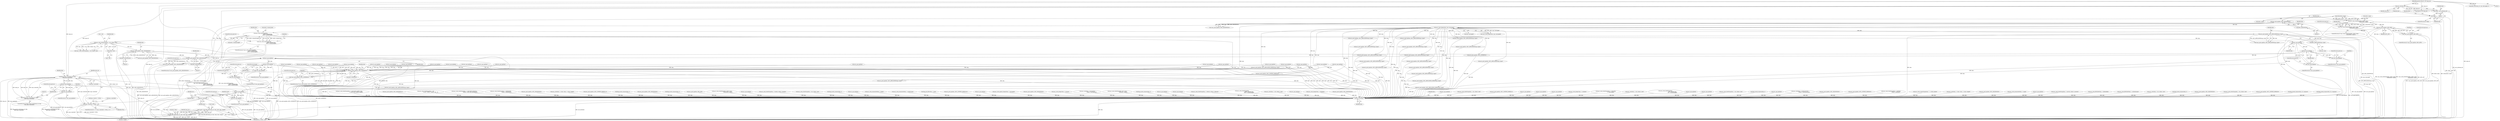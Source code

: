 digraph "0_samba_530d50a1abdcdf4d1775652d4c456c1274d83d8d@API" {
"1000932" [label="(Call,strlen(attrib->name))"];
"1000927" [label="(Call,asn1_write_OctetString(data, attrib->name,\n                                              strlen(attrib->name)))"];
"1000920" [label="(Call,asn1_push_tag(data, ASN1_SEQUENCE(0)))"];
"1000892" [label="(Call,asn1_push_tag(data, ASN1_SEQUENCE(0)))"];
"1000880" [label="(Call,asn1_write_OctetString(data, r->dn, strlen(r->dn)))"];
"1000871" [label="(Call,asn1_push_tag(data, ASN1_APPLICATION(msg->type)))"];
"1000129" [label="(Call,asn1_write_Integer(data, msg->messageid))"];
"1000122" [label="(Call,asn1_push_tag(data, ASN1_SEQUENCE(0)))"];
"1000116" [label="(Call,!data)"];
"1000109" [label="(Call,*data = asn1_init(mem_ctx))"];
"1000111" [label="(Call,asn1_init(mem_ctx))"];
"1000106" [label="(MethodParameterIn,TALLOC_CTX *mem_ctx)"];
"1000124" [label="(Call,ASN1_SEQUENCE(0))"];
"1000873" [label="(Call,ASN1_APPLICATION(msg->type))"];
"1000885" [label="(Call,strlen(r->dn))"];
"1000894" [label="(Call,ASN1_SEQUENCE(0))"];
"1000985" [label="(Call,asn1_pop_tag(data))"];
"1000980" [label="(Call,asn1_pop_tag(data))"];
"1000939" [label="(Call,asn1_push_tag(data, ASN1_SET))"];
"1000961" [label="(Call,asn1_write_OctetString(data,\n                                                       attrib->values[j].data,\n                                                      attrib->values[j].length))"];
"1000922" [label="(Call,ASN1_SEQUENCE(0))"];
"1000932" [label="(Call,strlen(attrib->name))"];
"1000926" [label="(Call,!asn1_write_OctetString(data, attrib->name,\n                                              strlen(attrib->name)))"];
"1000938" [label="(Call,!asn1_push_tag(data, ASN1_SET))"];
"1000960" [label="(Call,!asn1_write_OctetString(data,\n                                                       attrib->values[j].data,\n                                                      attrib->values[j].length))"];
"1000979" [label="(Call,!asn1_pop_tag(data))"];
"1000919" [label="(Call,!asn1_push_tag(data, ASN1_SEQUENCE(0)))"];
"1001659" [label="(Call,asn1_free(data))"];
"1000984" [label="(Call,!asn1_pop_tag(data))"];
"1000990" [label="(Call,asn1_pop_tag(data))"];
"1000989" [label="(Call,!asn1_pop_tag(data))"];
"1000995" [label="(Call,asn1_pop_tag(data))"];
"1000994" [label="(Call,!asn1_pop_tag(data))"];
"1001590" [label="(Call,asn1_push_tag(data, ASN1_CONTEXT(0)))"];
"1001589" [label="(Call,!asn1_push_tag(data, ASN1_CONTEXT(0)))"];
"1001611" [label="(Call,ldap_encode_control(mem_ctx, data,\n\t\t\t\t\t\t msg->controls[i]))"];
"1001599" [label="(Call,msg->controls[i] != NULL)"];
"1001610" [label="(Call,!ldap_encode_control(mem_ctx, data,\n\t\t\t\t\t\t msg->controls[i]))"];
"1001635" [label="(Call,asn1_pop_tag(data))"];
"1001634" [label="(Call,!asn1_pop_tag(data))"];
"1001640" [label="(Call,asn1_pop_tag(data))"];
"1001639" [label="(Call,!asn1_pop_tag(data))"];
"1001654" [label="(Call,asn1_free(data))"];
"1001646" [label="(Call,data_blob_talloc(mem_ctx, data->data, data->length))"];
"1001643" [label="(Call,*result = data_blob_talloc(mem_ctx, data->data, data->length))"];
"1000506" [label="(Call,asn1_push_tag(data, ASN1_APPLICATION(msg->type)))"];
"1001662" [label="(Identifier,false)"];
"1000484" [label="(Call,asn1_pop_tag(data))"];
"1000131" [label="(Call,msg->messageid)"];
"1000925" [label="(ControlStructure,if (!asn1_write_OctetString(data, attrib->name,\n                                              strlen(attrib->name))))"];
"1000309" [label="(Call,asn1_push_tag(data, ASN1_APPLICATION(msg->type)))"];
"1001654" [label="(Call,asn1_free(data))"];
"1000871" [label="(Call,asn1_push_tag(data, ASN1_APPLICATION(msg->type)))"];
"1000107" [label="(Block,)"];
"1001123" [label="(Call,asn1_write_OctetString(data, r->dn, strlen(r->dn)))"];
"1001452" [label="(Call,asn1_push_tag(data, ASN1_CONTEXT_SIMPLE(1)))"];
"1000109" [label="(Call,*data = asn1_init(mem_ctx))"];
"1001216" [label="(Call,asn1_pop_tag(data))"];
"1001442" [label="(Call,asn1_pop_tag(data))"];
"1001642" [label="(ControlStructure,goto err;)"];
"1000984" [label="(Call,!asn1_pop_tag(data))"];
"1001641" [label="(Identifier,data)"];
"1000918" [label="(ControlStructure,if (!asn1_push_tag(data, ASN1_SEQUENCE(0))))"];
"1000292" [label="(Call,asn1_pop_tag(data))"];
"1000123" [label="(Identifier,data)"];
"1000886" [label="(Call,r->dn)"];
"1000362" [label="(Call,asn1_pop_tag(data))"];
"1000839" [label="(Call,asn1_push_tag(data, ASN1_APPLICATION(msg->type)))"];
"1000959" [label="(ControlStructure,if (!asn1_write_OctetString(data,\n                                                       attrib->values[j].data,\n                                                      attrib->values[j].length)))"];
"1000938" [label="(Call,!asn1_push_tag(data, ASN1_SET))"];
"1001538" [label="(Call,asn1_pop_tag(data))"];
"1000885" [label="(Call,strlen(r->dn))"];
"1001288" [label="(Call,asn1_pop_tag(data))"];
"1001575" [label="(Call,asn1_pop_tag(data))"];
"1000416" [label="(Call,asn1_write_Integer(data, r->sizelimit))"];
"1001273" [label="(Call,asn1_write_OctetString(data, r->value.data,\n                                      r->value.length))"];
"1000873" [label="(Call,ASN1_APPLICATION(msg->type))"];
"1000970" [label="(Call,attrib->values[j].length)"];
"1000218" [label="(Call,asn1_pop_tag(data))"];
"1001589" [label="(Call,!asn1_push_tag(data, ASN1_CONTEXT(0)))"];
"1001526" [label="(Call,asn1_write(data, r->oid, strlen(r->oid)))"];
"1001639" [label="(Call,!asn1_pop_tag(data))"];
"1000924" [label="(ControlStructure,goto err;)"];
"1001597" [label="(Identifier,i)"];
"1000593" [label="(Call,asn1_write_OctetString(data,\n                                                       attr->values[j].data,\n                                                      attr->values[j].length))"];
"1001622" [label="(Literal,0)"];
"1001474" [label="(Call,asn1_pop_tag(data))"];
"1000489" [label="(Call,asn1_pop_tag(data))"];
"1000802" [label="(Call,asn1_pop_tag(data))"];
"1001664" [label="(Call,TALLOC_CTX *mem_ctx)"];
"1001242" [label="(Call,asn1_write_OctetString(data, r->dn, strlen(r->dn)))"];
"1001671" [label="(Call,talloc_array(mem_ctx, char, blob.length+1))"];
"1001634" [label="(Call,!asn1_pop_tag(data))"];
"1001091" [label="(Call,ldap_encode_response(data, r))"];
"1000879" [label="(Call,!asn1_write_OctetString(data, r->dn, strlen(r->dn)))"];
"1001645" [label="(Identifier,result)"];
"1000617" [label="(Call,asn1_pop_tag(data))"];
"1000994" [label="(Call,!asn1_pop_tag(data))"];
"1001607" [label="(Identifier,i)"];
"1001655" [label="(Identifier,data)"];
"1001610" [label="(Call,!ldap_encode_control(mem_ctx, data,\n\t\t\t\t\t\t msg->controls[i]))"];
"1000932" [label="(Call,strlen(attrib->name))"];
"1000202" [label="(Call,asn1_write(data, r->creds.password,\n                                  strlen(r->creds.password)))"];
"1000985" [label="(Call,asn1_pop_tag(data))"];
"1000854" [label="(Call,asn1_pop_tag(data))"];
"1000122" [label="(Call,asn1_push_tag(data, ASN1_SEQUENCE(0)))"];
"1000937" [label="(ControlStructure,if (!asn1_push_tag(data, ASN1_SET)))"];
"1000921" [label="(Identifier,data)"];
"1000527" [label="(Call,asn1_push_tag(data, ASN1_SEQUENCE(0)))"];
"1001423" [label="(Call,asn1_push_tag(data, ASN1_CONTEXT_SIMPLE(0)))"];
"1001414" [label="(Call,asn1_push_tag(data, ASN1_APPLICATION(msg->type)))"];
"1001582" [label="(Call,msg->controls != NULL)"];
"1001646" [label="(Call,data_blob_talloc(mem_ctx, data->data, data->length))"];
"1000119" [label="(Identifier,false)"];
"1001261" [label="(Call,asn1_write_OctetString(data, r->attribute,\n                                      strlen(r->attribute)))"];
"1001590" [label="(Call,asn1_push_tag(data, ASN1_CONTEXT(0)))"];
"1001587" [label="(Block,)"];
"1000125" [label="(Literal,0)"];
"1001599" [label="(Call,msg->controls[i] != NULL)"];
"1000882" [label="(Call,r->dn)"];
"1000961" [label="(Call,asn1_write_OctetString(data,\n                                                       attrib->values[j].data,\n                                                      attrib->values[j].length))"];
"1001594" [label="(ControlStructure,goto err;)"];
"1001479" [label="(Call,asn1_pop_tag(data))"];
"1000676" [label="(Call,asn1_push_tag(data, ASN1_APPLICATION(msg->type)))"];
"1000334" [label="(Call,asn1_write_ContextSimple(data, 7, r->SASL.secblob))"];
"1001555" [label="(Call,asn1_write(data, r->value->data, r->value->length))"];
"1000449" [label="(Call,asn1_push_tag(data, ASN1_SEQUENCE(0)))"];
"1001651" [label="(Call,data->length)"];
"1000922" [label="(Call,ASN1_SEQUENCE(0))"];
"1001310" [label="(Call,asn1_push_tag(data, ASN1_APPLICATION(msg->type)))"];
"1000982" [label="(ControlStructure,goto err;)"];
"1001097" [label="(Call,asn1_pop_tag(data))"];
"1000907" [label="(Identifier,i)"];
"1001592" [label="(Call,ASN1_CONTEXT(0))"];
"1001648" [label="(Call,data->data)"];
"1000400" [label="(Call,asn1_write_enumerated(data, r->scope))"];
"1001044" [label="(Call,asn1_push_tag(data, ASN1_APPLICATION_SIMPLE(msg->type)))"];
"1000817" [label="(Call,asn1_pop_tag(data))"];
"1000941" [label="(Identifier,ASN1_SET)"];
"1000936" [label="(ControlStructure,goto err;)"];
"1000926" [label="(Call,!asn1_write_OctetString(data, attrib->name,\n                                              strlen(attrib->name)))"];
"1000962" [label="(Identifier,data)"];
"1000919" [label="(Call,!asn1_push_tag(data, ASN1_SEQUENCE(0)))"];
"1001135" [label="(Call,asn1_write_OctetString(data, r->newrdn, strlen(r->newrdn)))"];
"1000891" [label="(Call,!asn1_push_tag(data, ASN1_SEQUENCE(0)))"];
"1001147" [label="(Call,asn1_write_BOOLEAN(data, r->deleteolddn))"];
"1000121" [label="(Call,!asn1_push_tag(data, ASN1_SEQUENCE(0)))"];
"1000111" [label="(Call,asn1_init(mem_ctx))"];
"1000995" [label="(Call,asn1_pop_tag(data))"];
"1001342" [label="(Call,asn1_push_tag(data, ASN1_APPLICATION_SIMPLE(msg->type)))"];
"1000987" [label="(ControlStructure,goto err;)"];
"1001027" [label="(Call,asn1_pop_tag(data))"];
"1000986" [label="(Identifier,data)"];
"1000977" [label="(ControlStructure,goto err;)"];
"1001082" [label="(Call,asn1_push_tag(data, ASN1_APPLICATION(msg->type)))"];
"1000895" [label="(Literal,0)"];
"1000997" [label="(ControlStructure,goto err;)"];
"1000432" [label="(Call,asn1_write_BOOLEAN(data, r->attributesonly))"];
"1001184" [label="(Call,asn1_pop_tag(data))"];
"1001644" [label="(Call,*result)"];
"1001012" [label="(Call,asn1_push_tag(data, ASN1_APPLICATION(msg->type)))"];
"1000940" [label="(Identifier,data)"];
"1000983" [label="(ControlStructure,if (!asn1_pop_tag(data)))"];
"1000225" [label="(Call,asn1_push_tag(data, ASN1_CONTEXT(3)))"];
"1001053" [label="(Call,asn1_write(data, r->dn, strlen(r->dn)))"];
"1001319" [label="(Call,ldap_encode_response(data, r))"];
"1001233" [label="(Call,asn1_push_tag(data, ASN1_APPLICATION(msg->type)))"];
"1000892" [label="(Call,asn1_push_tag(data, ASN1_SEQUENCE(0)))"];
"1000627" [label="(Call,asn1_pop_tag(data))"];
"1000872" [label="(Identifier,data)"];
"1000555" [label="(Call,asn1_push_tag(data, ASN1_SEQUENCE(0)))"];
"1000928" [label="(Identifier,data)"];
"1000112" [label="(Identifier,mem_ctx)"];
"1000515" [label="(Call,asn1_write_OctetString(data, r->dn, strlen(r->dn)))"];
"1000978" [label="(ControlStructure,if (!asn1_pop_tag(data)))"];
"1001160" [label="(Call,asn1_push_tag(data, ASN1_CONTEXT_SIMPLE(0)))"];
"1001605" [label="(Identifier,NULL)"];
"1001505" [label="(Call,ldap_encode_response(data, &r->response))"];
"1000318" [label="(Call,ldap_encode_response(data, &r->response))"];
"1000261" [label="(Call,asn1_write_OctetString(data, r->creds.SASL.secblob->data,\n                                                      r->creds.SASL.secblob->length))"];
"1001609" [label="(ControlStructure,if (!ldap_encode_control(mem_ctx, data,\n\t\t\t\t\t\t msg->controls[i])))"];
"1000992" [label="(ControlStructure,goto err;)"];
"1000353" [label="(Call,asn1_push_tag(data, ASN1_APPLICATION_SIMPLE(msg->type)))"];
"1000927" [label="(Call,asn1_write_OctetString(data, attrib->name,\n                                              strlen(attrib->name)))"];
"1000574" [label="(Call,asn1_push_tag(data, ASN1_SEQUENCE(1)))"];
"1000170" [label="(Call,asn1_write_OctetString(data, r->dn,\n                                      (r->dn != NULL) ? strlen(r->dn) : 0))"];
"1000284" [label="(Call,asn1_pop_tag(data))"];
"1000232" [label="(Call,asn1_write_OctetString(data, r->creds.SASL.mechanism,\n                                              strlen(r->creds.SASL.mechanism)))"];
"1000110" [label="(Identifier,data)"];
"1001325" [label="(Call,asn1_pop_tag(data))"];
"1000822" [label="(Call,asn1_pop_tag(data))"];
"1000128" [label="(Call,!asn1_write_Integer(data, msg->messageid))"];
"1000920" [label="(Call,asn1_push_tag(data, ASN1_SEQUENCE(0)))"];
"1000929" [label="(Call,attrib->name)"];
"1000195" [label="(Call,asn1_push_tag(data, ASN1_CONTEXT_SIMPLE(0)))"];
"1000379" [label="(Call,asn1_push_tag(data, ASN1_APPLICATION(msg->type)))"];
"1000644" [label="(Call,asn1_push_tag(data, ASN1_APPLICATION(msg->type)))"];
"1000874" [label="(Call,msg->type)"];
"1000468" [label="(Call,asn1_write_OctetString(data, r->attributes[i],\n                                              strlen(r->attributes[i])))"];
"1000991" [label="(Identifier,data)"];
"1000993" [label="(ControlStructure,if (!asn1_pop_tag(data)))"];
"1001254" [label="(Call,asn1_push_tag(data, ASN1_SEQUENCE(0)))"];
"1001600" [label="(Call,msg->controls[i])"];
"1000963" [label="(Call,attrib->values[j].data)"];
"1000989" [label="(Call,!asn1_pop_tag(data))"];
"1001459" [label="(Call,asn1_write(data, r->value->data, r->value->length))"];
"1001548" [label="(Call,asn1_push_tag(data, ASN1_CONTEXT_SIMPLE(11)))"];
"1001021" [label="(Call,ldap_encode_response(data, r))"];
"1000746" [label="(Call,asn1_push_tag(data, ASN1_SEQUENCE(0)))"];
"1000939" [label="(Call,asn1_push_tag(data, ASN1_SET))"];
"1000848" [label="(Call,ldap_encode_response(data, r))"];
"1001640" [label="(Call,asn1_pop_tag(data))"];
"1000945" [label="(Identifier,j)"];
"1000659" [label="(Call,asn1_pop_tag(data))"];
"1000933" [label="(Call,attrib->name)"];
"1001638" [label="(ControlStructure,if (!asn1_pop_tag(data)))"];
"1000129" [label="(Call,asn1_write_Integer(data, msg->messageid))"];
"1001201" [label="(Call,asn1_push_tag(data, ASN1_APPLICATION(msg->type)))"];
"1001588" [label="(ControlStructure,if (!asn1_push_tag(data, ASN1_CONTEXT(0))))"];
"1000957" [label="(Identifier,j)"];
"1001293" [label="(Call,asn1_pop_tag(data))"];
"1000765" [label="(Call,asn1_push_tag(data, ASN1_SET))"];
"1000753" [label="(Call,asn1_write_OctetString(data, attrib->name,\n                                              strlen(attrib->name)))"];
"1001696" [label="(MethodReturn,_PUBLIC_ bool)"];
"1001570" [label="(Call,asn1_pop_tag(data))"];
"1000893" [label="(Identifier,data)"];
"1000870" [label="(Call,!asn1_push_tag(data, ASN1_APPLICATION(msg->type)))"];
"1000153" [label="(Call,asn1_push_tag(data, ASN1_APPLICATION(msg->type)))"];
"1001595" [label="(ControlStructure,for (i = 0; msg->controls[i] != NULL; i++))"];
"1001359" [label="(Call,asn1_pop_tag(data))"];
"1000980" [label="(Call,asn1_pop_tag(data))"];
"1000130" [label="(Identifier,data)"];
"1001065" [label="(Call,asn1_pop_tag(data))"];
"1000388" [label="(Call,asn1_write_OctetString(data, r->basedn, strlen(r->basedn)))"];
"1000685" [label="(Call,asn1_write_OctetString(data, r->dn, strlen(r->dn)))"];
"1000988" [label="(ControlStructure,if (!asn1_pop_tag(data)))"];
"1001210" [label="(Call,ldap_encode_response(data, r))"];
"1001179" [label="(Call,asn1_pop_tag(data))"];
"1000408" [label="(Call,asn1_write_enumerated(data, r->deref))"];
"1000734" [label="(Call,asn1_write_enumerated(data, r->mods[i].type))"];
"1001611" [label="(Call,ldap_encode_control(mem_ctx, data,\n\t\t\t\t\t\t msg->controls[i]))"];
"1000440" [label="(Call,ldap_push_filter(data, r->tree))"];
"1000345" [label="(Call,asn1_pop_tag(data))"];
"1001637" [label="(ControlStructure,goto err;)"];
"1001496" [label="(Call,asn1_push_tag(data, ASN1_APPLICATION(msg->type)))"];
"1001612" [label="(Identifier,mem_ctx)"];
"1000942" [label="(ControlStructure,goto err;)"];
"1001636" [label="(Identifier,data)"];
"1001591" [label="(Identifier,data)"];
"1000881" [label="(Identifier,data)"];
"1001376" [label="(Call,asn1_push_tag(data, ASN1_APPLICATION(msg->type)))"];
"1001519" [label="(Call,asn1_push_tag(data, ASN1_CONTEXT_SIMPLE(10)))"];
"1000612" [label="(Call,asn1_pop_tag(data))"];
"1001351" [label="(Call,asn1_write_implicit_Integer(data, r->messageid))"];
"1000727" [label="(Call,asn1_push_tag(data, ASN1_SEQUENCE(0)))"];
"1000162" [label="(Call,asn1_write_Integer(data, r->version))"];
"1000979" [label="(Call,!asn1_pop_tag(data))"];
"1001657" [label="(Identifier,true)"];
"1001167" [label="(Call,asn1_write(data, r->newsuperior,\n                                  strlen(r->newsuperior)))"];
"1001114" [label="(Call,asn1_push_tag(data, ASN1_APPLICATION(msg->type)))"];
"1001660" [label="(Identifier,data)"];
"1000990" [label="(Call,asn1_pop_tag(data))"];
"1000562" [label="(Call,asn1_write_OctetString(data, attr->name,\n                                              strlen(attr->name)))"];
"1000124" [label="(Call,ASN1_SEQUENCE(0))"];
"1000653" [label="(Call,ldap_encode_response(data, r))"];
"1001614" [label="(Call,msg->controls[i])"];
"1001613" [label="(Identifier,data)"];
"1001633" [label="(ControlStructure,if (!asn1_pop_tag(data)))"];
"1000807" [label="(Call,asn1_pop_tag(data))"];
"1000960" [label="(Call,!asn1_write_OctetString(data,\n                                                       attrib->values[j].data,\n                                                      attrib->values[j].length))"];
"1000998" [label="(ControlStructure,break;)"];
"1000923" [label="(Literal,0)"];
"1000812" [label="(Call,asn1_pop_tag(data))"];
"1001397" [label="(Call,asn1_pop_tag(data))"];
"1000996" [label="(Identifier,data)"];
"1001385" [label="(Call,asn1_write_OctetString(data, r->referral, strlen(r->referral)))"];
"1000783" [label="(Call,asn1_write_OctetString(data,\n                                                       attrib->values[j].data,\n                                                      attrib->values[j].length))"];
"1000106" [label="(MethodParameterIn,TALLOC_CTX *mem_ctx)"];
"1001430" [label="(Call,asn1_write(data, r->oid, strlen(r->oid)))"];
"1001635" [label="(Call,asn1_pop_tag(data))"];
"1000622" [label="(Call,asn1_pop_tag(data))"];
"1000880" [label="(Call,asn1_write_OctetString(data, r->dn, strlen(r->dn)))"];
"1001659" [label="(Call,asn1_free(data))"];
"1000424" [label="(Call,asn1_write_Integer(data, r->timelimit))"];
"1000115" [label="(ControlStructure,if (!data))"];
"1001643" [label="(Call,*result = data_blob_talloc(mem_ctx, data->data, data->length))"];
"1001647" [label="(Identifier,mem_ctx)"];
"1000981" [label="(Identifier,data)"];
"1000116" [label="(Call,!data)"];
"1000117" [label="(Identifier,data)"];
"1000894" [label="(Call,ASN1_SEQUENCE(0))"];
"1000697" [label="(Call,asn1_push_tag(data, ASN1_SEQUENCE(0)))"];
"1000932" -> "1000927"  [label="AST: "];
"1000932" -> "1000933"  [label="CFG: "];
"1000933" -> "1000932"  [label="AST: "];
"1000927" -> "1000932"  [label="CFG: "];
"1000932" -> "1000927"  [label="DDG: attrib->name"];
"1000927" -> "1000932"  [label="DDG: attrib->name"];
"1000927" -> "1000926"  [label="AST: "];
"1000928" -> "1000927"  [label="AST: "];
"1000929" -> "1000927"  [label="AST: "];
"1000926" -> "1000927"  [label="CFG: "];
"1000927" -> "1001696"  [label="DDG: attrib->name"];
"1000927" -> "1001696"  [label="DDG: strlen(attrib->name)"];
"1000927" -> "1000926"  [label="DDG: data"];
"1000927" -> "1000926"  [label="DDG: attrib->name"];
"1000927" -> "1000926"  [label="DDG: strlen(attrib->name)"];
"1000920" -> "1000927"  [label="DDG: data"];
"1000927" -> "1000939"  [label="DDG: data"];
"1000927" -> "1001659"  [label="DDG: data"];
"1000920" -> "1000919"  [label="AST: "];
"1000920" -> "1000922"  [label="CFG: "];
"1000921" -> "1000920"  [label="AST: "];
"1000922" -> "1000920"  [label="AST: "];
"1000919" -> "1000920"  [label="CFG: "];
"1000920" -> "1001696"  [label="DDG: ASN1_SEQUENCE(0)"];
"1000920" -> "1000919"  [label="DDG: data"];
"1000920" -> "1000919"  [label="DDG: ASN1_SEQUENCE(0)"];
"1000892" -> "1000920"  [label="DDG: data"];
"1000985" -> "1000920"  [label="DDG: data"];
"1000922" -> "1000920"  [label="DDG: 0"];
"1000920" -> "1001659"  [label="DDG: data"];
"1000892" -> "1000891"  [label="AST: "];
"1000892" -> "1000894"  [label="CFG: "];
"1000893" -> "1000892"  [label="AST: "];
"1000894" -> "1000892"  [label="AST: "];
"1000891" -> "1000892"  [label="CFG: "];
"1000892" -> "1001696"  [label="DDG: ASN1_SEQUENCE(0)"];
"1000892" -> "1000891"  [label="DDG: data"];
"1000892" -> "1000891"  [label="DDG: ASN1_SEQUENCE(0)"];
"1000880" -> "1000892"  [label="DDG: data"];
"1000894" -> "1000892"  [label="DDG: 0"];
"1000892" -> "1000990"  [label="DDG: data"];
"1000892" -> "1001659"  [label="DDG: data"];
"1000880" -> "1000879"  [label="AST: "];
"1000880" -> "1000885"  [label="CFG: "];
"1000881" -> "1000880"  [label="AST: "];
"1000882" -> "1000880"  [label="AST: "];
"1000885" -> "1000880"  [label="AST: "];
"1000879" -> "1000880"  [label="CFG: "];
"1000880" -> "1001696"  [label="DDG: strlen(r->dn)"];
"1000880" -> "1001696"  [label="DDG: r->dn"];
"1000880" -> "1000879"  [label="DDG: data"];
"1000880" -> "1000879"  [label="DDG: r->dn"];
"1000880" -> "1000879"  [label="DDG: strlen(r->dn)"];
"1000871" -> "1000880"  [label="DDG: data"];
"1000885" -> "1000880"  [label="DDG: r->dn"];
"1000880" -> "1001659"  [label="DDG: data"];
"1000871" -> "1000870"  [label="AST: "];
"1000871" -> "1000873"  [label="CFG: "];
"1000872" -> "1000871"  [label="AST: "];
"1000873" -> "1000871"  [label="AST: "];
"1000870" -> "1000871"  [label="CFG: "];
"1000871" -> "1001696"  [label="DDG: ASN1_APPLICATION(msg->type)"];
"1000871" -> "1000870"  [label="DDG: data"];
"1000871" -> "1000870"  [label="DDG: ASN1_APPLICATION(msg->type)"];
"1000129" -> "1000871"  [label="DDG: data"];
"1000873" -> "1000871"  [label="DDG: msg->type"];
"1000871" -> "1001659"  [label="DDG: data"];
"1000129" -> "1000128"  [label="AST: "];
"1000129" -> "1000131"  [label="CFG: "];
"1000130" -> "1000129"  [label="AST: "];
"1000131" -> "1000129"  [label="AST: "];
"1000128" -> "1000129"  [label="CFG: "];
"1000129" -> "1001696"  [label="DDG: msg->messageid"];
"1000129" -> "1000128"  [label="DDG: data"];
"1000129" -> "1000128"  [label="DDG: msg->messageid"];
"1000122" -> "1000129"  [label="DDG: data"];
"1000129" -> "1000153"  [label="DDG: data"];
"1000129" -> "1000195"  [label="DDG: data"];
"1000129" -> "1000225"  [label="DDG: data"];
"1000129" -> "1000309"  [label="DDG: data"];
"1000129" -> "1000353"  [label="DDG: data"];
"1000129" -> "1000379"  [label="DDG: data"];
"1000129" -> "1000506"  [label="DDG: data"];
"1000129" -> "1000644"  [label="DDG: data"];
"1000129" -> "1000676"  [label="DDG: data"];
"1000129" -> "1000839"  [label="DDG: data"];
"1000129" -> "1001012"  [label="DDG: data"];
"1000129" -> "1001044"  [label="DDG: data"];
"1000129" -> "1001082"  [label="DDG: data"];
"1000129" -> "1001114"  [label="DDG: data"];
"1000129" -> "1001201"  [label="DDG: data"];
"1000129" -> "1001233"  [label="DDG: data"];
"1000129" -> "1001310"  [label="DDG: data"];
"1000129" -> "1001342"  [label="DDG: data"];
"1000129" -> "1001376"  [label="DDG: data"];
"1000129" -> "1001414"  [label="DDG: data"];
"1000129" -> "1001496"  [label="DDG: data"];
"1000129" -> "1001659"  [label="DDG: data"];
"1000122" -> "1000121"  [label="AST: "];
"1000122" -> "1000124"  [label="CFG: "];
"1000123" -> "1000122"  [label="AST: "];
"1000124" -> "1000122"  [label="AST: "];
"1000121" -> "1000122"  [label="CFG: "];
"1000122" -> "1001696"  [label="DDG: ASN1_SEQUENCE(0)"];
"1000122" -> "1000121"  [label="DDG: data"];
"1000122" -> "1000121"  [label="DDG: ASN1_SEQUENCE(0)"];
"1000116" -> "1000122"  [label="DDG: data"];
"1000124" -> "1000122"  [label="DDG: 0"];
"1000122" -> "1001659"  [label="DDG: data"];
"1000116" -> "1000115"  [label="AST: "];
"1000116" -> "1000117"  [label="CFG: "];
"1000117" -> "1000116"  [label="AST: "];
"1000119" -> "1000116"  [label="CFG: "];
"1000123" -> "1000116"  [label="CFG: "];
"1000116" -> "1001696"  [label="DDG: data"];
"1000116" -> "1001696"  [label="DDG: !data"];
"1000109" -> "1000116"  [label="DDG: data"];
"1000109" -> "1000107"  [label="AST: "];
"1000109" -> "1000111"  [label="CFG: "];
"1000110" -> "1000109"  [label="AST: "];
"1000111" -> "1000109"  [label="AST: "];
"1000117" -> "1000109"  [label="CFG: "];
"1000109" -> "1001696"  [label="DDG: asn1_init(mem_ctx)"];
"1000111" -> "1000109"  [label="DDG: mem_ctx"];
"1000111" -> "1000112"  [label="CFG: "];
"1000112" -> "1000111"  [label="AST: "];
"1000111" -> "1001696"  [label="DDG: mem_ctx"];
"1000106" -> "1000111"  [label="DDG: mem_ctx"];
"1000111" -> "1001611"  [label="DDG: mem_ctx"];
"1000111" -> "1001646"  [label="DDG: mem_ctx"];
"1000111" -> "1001664"  [label="DDG: mem_ctx"];
"1000106" -> "1000103"  [label="AST: "];
"1000106" -> "1001696"  [label="DDG: mem_ctx"];
"1000106" -> "1001611"  [label="DDG: mem_ctx"];
"1000106" -> "1001646"  [label="DDG: mem_ctx"];
"1000106" -> "1001664"  [label="DDG: mem_ctx"];
"1000106" -> "1001671"  [label="DDG: mem_ctx"];
"1000124" -> "1000125"  [label="CFG: "];
"1000125" -> "1000124"  [label="AST: "];
"1000873" -> "1000874"  [label="CFG: "];
"1000874" -> "1000873"  [label="AST: "];
"1000873" -> "1001696"  [label="DDG: msg->type"];
"1000885" -> "1000886"  [label="CFG: "];
"1000886" -> "1000885"  [label="AST: "];
"1000894" -> "1000895"  [label="CFG: "];
"1000895" -> "1000894"  [label="AST: "];
"1000985" -> "1000984"  [label="AST: "];
"1000985" -> "1000986"  [label="CFG: "];
"1000986" -> "1000985"  [label="AST: "];
"1000984" -> "1000985"  [label="CFG: "];
"1000985" -> "1000984"  [label="DDG: data"];
"1000980" -> "1000985"  [label="DDG: data"];
"1000985" -> "1000990"  [label="DDG: data"];
"1000985" -> "1001659"  [label="DDG: data"];
"1000980" -> "1000979"  [label="AST: "];
"1000980" -> "1000981"  [label="CFG: "];
"1000981" -> "1000980"  [label="AST: "];
"1000979" -> "1000980"  [label="CFG: "];
"1000980" -> "1000979"  [label="DDG: data"];
"1000939" -> "1000980"  [label="DDG: data"];
"1000961" -> "1000980"  [label="DDG: data"];
"1000980" -> "1001659"  [label="DDG: data"];
"1000939" -> "1000938"  [label="AST: "];
"1000939" -> "1000941"  [label="CFG: "];
"1000940" -> "1000939"  [label="AST: "];
"1000941" -> "1000939"  [label="AST: "];
"1000938" -> "1000939"  [label="CFG: "];
"1000939" -> "1001696"  [label="DDG: ASN1_SET"];
"1000939" -> "1000938"  [label="DDG: data"];
"1000939" -> "1000938"  [label="DDG: ASN1_SET"];
"1000939" -> "1000961"  [label="DDG: data"];
"1000939" -> "1001659"  [label="DDG: data"];
"1000961" -> "1000960"  [label="AST: "];
"1000961" -> "1000970"  [label="CFG: "];
"1000962" -> "1000961"  [label="AST: "];
"1000963" -> "1000961"  [label="AST: "];
"1000970" -> "1000961"  [label="AST: "];
"1000960" -> "1000961"  [label="CFG: "];
"1000961" -> "1001696"  [label="DDG: attrib->values[j].data"];
"1000961" -> "1001696"  [label="DDG: attrib->values[j].length"];
"1000961" -> "1000960"  [label="DDG: data"];
"1000961" -> "1000960"  [label="DDG: attrib->values[j].data"];
"1000961" -> "1000960"  [label="DDG: attrib->values[j].length"];
"1000961" -> "1001659"  [label="DDG: data"];
"1000922" -> "1000923"  [label="CFG: "];
"1000923" -> "1000922"  [label="AST: "];
"1000926" -> "1000925"  [label="AST: "];
"1000936" -> "1000926"  [label="CFG: "];
"1000940" -> "1000926"  [label="CFG: "];
"1000926" -> "1001696"  [label="DDG: !asn1_write_OctetString(data, attrib->name,\n                                              strlen(attrib->name))"];
"1000926" -> "1001696"  [label="DDG: asn1_write_OctetString(data, attrib->name,\n                                              strlen(attrib->name))"];
"1000938" -> "1000937"  [label="AST: "];
"1000942" -> "1000938"  [label="CFG: "];
"1000945" -> "1000938"  [label="CFG: "];
"1000938" -> "1001696"  [label="DDG: asn1_push_tag(data, ASN1_SET)"];
"1000938" -> "1001696"  [label="DDG: !asn1_push_tag(data, ASN1_SET)"];
"1000960" -> "1000959"  [label="AST: "];
"1000977" -> "1000960"  [label="CFG: "];
"1000957" -> "1000960"  [label="CFG: "];
"1000960" -> "1001696"  [label="DDG: asn1_write_OctetString(data,\n                                                       attrib->values[j].data,\n                                                      attrib->values[j].length)"];
"1000960" -> "1001696"  [label="DDG: !asn1_write_OctetString(data,\n                                                       attrib->values[j].data,\n                                                      attrib->values[j].length)"];
"1000979" -> "1000978"  [label="AST: "];
"1000982" -> "1000979"  [label="CFG: "];
"1000986" -> "1000979"  [label="CFG: "];
"1000979" -> "1001696"  [label="DDG: !asn1_pop_tag(data)"];
"1000979" -> "1001696"  [label="DDG: asn1_pop_tag(data)"];
"1000919" -> "1000918"  [label="AST: "];
"1000924" -> "1000919"  [label="CFG: "];
"1000928" -> "1000919"  [label="CFG: "];
"1000919" -> "1001696"  [label="DDG: asn1_push_tag(data, ASN1_SEQUENCE(0))"];
"1000919" -> "1001696"  [label="DDG: !asn1_push_tag(data, ASN1_SEQUENCE(0))"];
"1001659" -> "1001587"  [label="AST: "];
"1001659" -> "1001660"  [label="CFG: "];
"1001660" -> "1001659"  [label="AST: "];
"1001662" -> "1001659"  [label="CFG: "];
"1001659" -> "1001696"  [label="DDG: data"];
"1001659" -> "1001696"  [label="DDG: asn1_free(data)"];
"1000765" -> "1001659"  [label="DDG: data"];
"1000362" -> "1001659"  [label="DDG: data"];
"1000574" -> "1001659"  [label="DDG: data"];
"1001376" -> "1001659"  [label="DDG: data"];
"1000309" -> "1001659"  [label="DDG: data"];
"1001474" -> "1001659"  [label="DDG: data"];
"1001635" -> "1001659"  [label="DDG: data"];
"1000753" -> "1001659"  [label="DDG: data"];
"1001496" -> "1001659"  [label="DDG: data"];
"1000995" -> "1001659"  [label="DDG: data"];
"1000848" -> "1001659"  [label="DDG: data"];
"1001459" -> "1001659"  [label="DDG: data"];
"1000622" -> "1001659"  [label="DDG: data"];
"1000807" -> "1001659"  [label="DDG: data"];
"1000284" -> "1001659"  [label="DDG: data"];
"1000562" -> "1001659"  [label="DDG: data"];
"1001044" -> "1001659"  [label="DDG: data"];
"1000734" -> "1001659"  [label="DDG: data"];
"1001065" -> "1001659"  [label="DDG: data"];
"1000676" -> "1001659"  [label="DDG: data"];
"1000388" -> "1001659"  [label="DDG: data"];
"1001123" -> "1001659"  [label="DDG: data"];
"1000659" -> "1001659"  [label="DDG: data"];
"1001519" -> "1001659"  [label="DDG: data"];
"1000232" -> "1001659"  [label="DDG: data"];
"1001184" -> "1001659"  [label="DDG: data"];
"1000802" -> "1001659"  [label="DDG: data"];
"1000617" -> "1001659"  [label="DDG: data"];
"1001505" -> "1001659"  [label="DDG: data"];
"1000292" -> "1001659"  [label="DDG: data"];
"1001261" -> "1001659"  [label="DDG: data"];
"1000612" -> "1001659"  [label="DDG: data"];
"1000408" -> "1001659"  [label="DDG: data"];
"1001147" -> "1001659"  [label="DDG: data"];
"1000506" -> "1001659"  [label="DDG: data"];
"1001325" -> "1001659"  [label="DDG: data"];
"1000746" -> "1001659"  [label="DDG: data"];
"1001414" -> "1001659"  [label="DDG: data"];
"1000817" -> "1001659"  [label="DDG: data"];
"1000527" -> "1001659"  [label="DDG: data"];
"1001479" -> "1001659"  [label="DDG: data"];
"1000225" -> "1001659"  [label="DDG: data"];
"1001027" -> "1001659"  [label="DDG: data"];
"1000218" -> "1001659"  [label="DDG: data"];
"1000400" -> "1001659"  [label="DDG: data"];
"1001555" -> "1001659"  [label="DDG: data"];
"1000318" -> "1001659"  [label="DDG: data"];
"1000990" -> "1001659"  [label="DDG: data"];
"1001097" -> "1001659"  [label="DDG: data"];
"1001590" -> "1001659"  [label="DDG: data"];
"1001319" -> "1001659"  [label="DDG: data"];
"1000822" -> "1001659"  [label="DDG: data"];
"1001210" -> "1001659"  [label="DDG: data"];
"1001201" -> "1001659"  [label="DDG: data"];
"1001342" -> "1001659"  [label="DDG: data"];
"1001575" -> "1001659"  [label="DDG: data"];
"1000379" -> "1001659"  [label="DDG: data"];
"1000627" -> "1001659"  [label="DDG: data"];
"1000555" -> "1001659"  [label="DDG: data"];
"1000449" -> "1001659"  [label="DDG: data"];
"1001310" -> "1001659"  [label="DDG: data"];
"1000202" -> "1001659"  [label="DDG: data"];
"1001242" -> "1001659"  [label="DDG: data"];
"1000783" -> "1001659"  [label="DDG: data"];
"1001179" -> "1001659"  [label="DDG: data"];
"1000515" -> "1001659"  [label="DDG: data"];
"1001254" -> "1001659"  [label="DDG: data"];
"1001526" -> "1001659"  [label="DDG: data"];
"1001359" -> "1001659"  [label="DDG: data"];
"1001114" -> "1001659"  [label="DDG: data"];
"1001351" -> "1001659"  [label="DDG: data"];
"1000424" -> "1001659"  [label="DDG: data"];
"1000468" -> "1001659"  [label="DDG: data"];
"1001452" -> "1001659"  [label="DDG: data"];
"1001538" -> "1001659"  [label="DDG: data"];
"1000854" -> "1001659"  [label="DDG: data"];
"1001570" -> "1001659"  [label="DDG: data"];
"1000432" -> "1001659"  [label="DDG: data"];
"1001012" -> "1001659"  [label="DDG: data"];
"1001160" -> "1001659"  [label="DDG: data"];
"1000812" -> "1001659"  [label="DDG: data"];
"1000261" -> "1001659"  [label="DDG: data"];
"1000153" -> "1001659"  [label="DDG: data"];
"1000685" -> "1001659"  [label="DDG: data"];
"1001288" -> "1001659"  [label="DDG: data"];
"1000593" -> "1001659"  [label="DDG: data"];
"1001091" -> "1001659"  [label="DDG: data"];
"1001135" -> "1001659"  [label="DDG: data"];
"1001167" -> "1001659"  [label="DDG: data"];
"1001293" -> "1001659"  [label="DDG: data"];
"1001397" -> "1001659"  [label="DDG: data"];
"1000489" -> "1001659"  [label="DDG: data"];
"1000416" -> "1001659"  [label="DDG: data"];
"1001423" -> "1001659"  [label="DDG: data"];
"1000170" -> "1001659"  [label="DDG: data"];
"1000644" -> "1001659"  [label="DDG: data"];
"1000440" -> "1001659"  [label="DDG: data"];
"1001053" -> "1001659"  [label="DDG: data"];
"1000653" -> "1001659"  [label="DDG: data"];
"1000353" -> "1001659"  [label="DDG: data"];
"1000345" -> "1001659"  [label="DDG: data"];
"1000727" -> "1001659"  [label="DDG: data"];
"1001021" -> "1001659"  [label="DDG: data"];
"1000697" -> "1001659"  [label="DDG: data"];
"1001640" -> "1001659"  [label="DDG: data"];
"1001548" -> "1001659"  [label="DDG: data"];
"1001611" -> "1001659"  [label="DDG: data"];
"1001273" -> "1001659"  [label="DDG: data"];
"1000162" -> "1001659"  [label="DDG: data"];
"1000195" -> "1001659"  [label="DDG: data"];
"1001385" -> "1001659"  [label="DDG: data"];
"1000334" -> "1001659"  [label="DDG: data"];
"1001233" -> "1001659"  [label="DDG: data"];
"1000839" -> "1001659"  [label="DDG: data"];
"1001442" -> "1001659"  [label="DDG: data"];
"1001430" -> "1001659"  [label="DDG: data"];
"1000484" -> "1001659"  [label="DDG: data"];
"1001216" -> "1001659"  [label="DDG: data"];
"1001082" -> "1001659"  [label="DDG: data"];
"1000984" -> "1000983"  [label="AST: "];
"1000987" -> "1000984"  [label="CFG: "];
"1000907" -> "1000984"  [label="CFG: "];
"1000984" -> "1001696"  [label="DDG: !asn1_pop_tag(data)"];
"1000984" -> "1001696"  [label="DDG: asn1_pop_tag(data)"];
"1000990" -> "1000989"  [label="AST: "];
"1000990" -> "1000991"  [label="CFG: "];
"1000991" -> "1000990"  [label="AST: "];
"1000989" -> "1000990"  [label="CFG: "];
"1000990" -> "1000989"  [label="DDG: data"];
"1000990" -> "1000995"  [label="DDG: data"];
"1000989" -> "1000988"  [label="AST: "];
"1000992" -> "1000989"  [label="CFG: "];
"1000996" -> "1000989"  [label="CFG: "];
"1000989" -> "1001696"  [label="DDG: !asn1_pop_tag(data)"];
"1000989" -> "1001696"  [label="DDG: asn1_pop_tag(data)"];
"1000995" -> "1000994"  [label="AST: "];
"1000995" -> "1000996"  [label="CFG: "];
"1000996" -> "1000995"  [label="AST: "];
"1000994" -> "1000995"  [label="CFG: "];
"1000995" -> "1001696"  [label="DDG: data"];
"1000995" -> "1000994"  [label="DDG: data"];
"1000995" -> "1001590"  [label="DDG: data"];
"1000994" -> "1000993"  [label="AST: "];
"1000997" -> "1000994"  [label="CFG: "];
"1000998" -> "1000994"  [label="CFG: "];
"1000994" -> "1001696"  [label="DDG: !asn1_pop_tag(data)"];
"1000994" -> "1001696"  [label="DDG: asn1_pop_tag(data)"];
"1001590" -> "1001589"  [label="AST: "];
"1001590" -> "1001592"  [label="CFG: "];
"1001591" -> "1001590"  [label="AST: "];
"1001592" -> "1001590"  [label="AST: "];
"1001589" -> "1001590"  [label="CFG: "];
"1001590" -> "1001696"  [label="DDG: ASN1_CONTEXT(0)"];
"1001590" -> "1001589"  [label="DDG: data"];
"1001590" -> "1001589"  [label="DDG: ASN1_CONTEXT(0)"];
"1000284" -> "1001590"  [label="DDG: data"];
"1001065" -> "1001590"  [label="DDG: data"];
"1000292" -> "1001590"  [label="DDG: data"];
"1001325" -> "1001590"  [label="DDG: data"];
"1001097" -> "1001590"  [label="DDG: data"];
"1000822" -> "1001590"  [label="DDG: data"];
"1001359" -> "1001590"  [label="DDG: data"];
"1000854" -> "1001590"  [label="DDG: data"];
"1000489" -> "1001590"  [label="DDG: data"];
"1000345" -> "1001590"  [label="DDG: data"];
"1001216" -> "1001590"  [label="DDG: data"];
"1000362" -> "1001590"  [label="DDG: data"];
"1000659" -> "1001590"  [label="DDG: data"];
"1001184" -> "1001590"  [label="DDG: data"];
"1001479" -> "1001590"  [label="DDG: data"];
"1001027" -> "1001590"  [label="DDG: data"];
"1000218" -> "1001590"  [label="DDG: data"];
"1001575" -> "1001590"  [label="DDG: data"];
"1000627" -> "1001590"  [label="DDG: data"];
"1001293" -> "1001590"  [label="DDG: data"];
"1001397" -> "1001590"  [label="DDG: data"];
"1001592" -> "1001590"  [label="DDG: 0"];
"1001590" -> "1001611"  [label="DDG: data"];
"1001590" -> "1001640"  [label="DDG: data"];
"1001589" -> "1001588"  [label="AST: "];
"1001594" -> "1001589"  [label="CFG: "];
"1001597" -> "1001589"  [label="CFG: "];
"1001589" -> "1001696"  [label="DDG: !asn1_push_tag(data, ASN1_CONTEXT(0))"];
"1001589" -> "1001696"  [label="DDG: asn1_push_tag(data, ASN1_CONTEXT(0))"];
"1001611" -> "1001610"  [label="AST: "];
"1001611" -> "1001614"  [label="CFG: "];
"1001612" -> "1001611"  [label="AST: "];
"1001613" -> "1001611"  [label="AST: "];
"1001614" -> "1001611"  [label="AST: "];
"1001610" -> "1001611"  [label="CFG: "];
"1001611" -> "1001696"  [label="DDG: mem_ctx"];
"1001611" -> "1001696"  [label="DDG: msg->controls[i]"];
"1001611" -> "1001599"  [label="DDG: msg->controls[i]"];
"1001611" -> "1001610"  [label="DDG: mem_ctx"];
"1001611" -> "1001610"  [label="DDG: data"];
"1001611" -> "1001610"  [label="DDG: msg->controls[i]"];
"1001635" -> "1001611"  [label="DDG: data"];
"1001599" -> "1001611"  [label="DDG: msg->controls[i]"];
"1001611" -> "1001635"  [label="DDG: data"];
"1001611" -> "1001646"  [label="DDG: mem_ctx"];
"1001599" -> "1001595"  [label="AST: "];
"1001599" -> "1001605"  [label="CFG: "];
"1001600" -> "1001599"  [label="AST: "];
"1001605" -> "1001599"  [label="AST: "];
"1001612" -> "1001599"  [label="CFG: "];
"1001641" -> "1001599"  [label="CFG: "];
"1001599" -> "1001696"  [label="DDG: msg->controls[i]"];
"1001599" -> "1001696"  [label="DDG: NULL"];
"1001599" -> "1001696"  [label="DDG: msg->controls[i] != NULL"];
"1001582" -> "1001599"  [label="DDG: NULL"];
"1001610" -> "1001609"  [label="AST: "];
"1001622" -> "1001610"  [label="CFG: "];
"1001636" -> "1001610"  [label="CFG: "];
"1001610" -> "1001696"  [label="DDG: !ldap_encode_control(mem_ctx, data,\n\t\t\t\t\t\t msg->controls[i])"];
"1001610" -> "1001696"  [label="DDG: ldap_encode_control(mem_ctx, data,\n\t\t\t\t\t\t msg->controls[i])"];
"1001635" -> "1001634"  [label="AST: "];
"1001635" -> "1001636"  [label="CFG: "];
"1001636" -> "1001635"  [label="AST: "];
"1001634" -> "1001635"  [label="CFG: "];
"1001635" -> "1001634"  [label="DDG: data"];
"1001635" -> "1001640"  [label="DDG: data"];
"1001634" -> "1001633"  [label="AST: "];
"1001637" -> "1001634"  [label="CFG: "];
"1001607" -> "1001634"  [label="CFG: "];
"1001634" -> "1001696"  [label="DDG: !asn1_pop_tag(data)"];
"1001634" -> "1001696"  [label="DDG: asn1_pop_tag(data)"];
"1001640" -> "1001639"  [label="AST: "];
"1001640" -> "1001641"  [label="CFG: "];
"1001641" -> "1001640"  [label="AST: "];
"1001639" -> "1001640"  [label="CFG: "];
"1001640" -> "1001639"  [label="DDG: data"];
"1001640" -> "1001654"  [label="DDG: data"];
"1001639" -> "1001638"  [label="AST: "];
"1001642" -> "1001639"  [label="CFG: "];
"1001645" -> "1001639"  [label="CFG: "];
"1001639" -> "1001696"  [label="DDG: asn1_pop_tag(data)"];
"1001639" -> "1001696"  [label="DDG: !asn1_pop_tag(data)"];
"1001654" -> "1001587"  [label="AST: "];
"1001654" -> "1001655"  [label="CFG: "];
"1001655" -> "1001654"  [label="AST: "];
"1001657" -> "1001654"  [label="CFG: "];
"1001654" -> "1001696"  [label="DDG: asn1_free(data)"];
"1001654" -> "1001696"  [label="DDG: data"];
"1001646" -> "1001643"  [label="AST: "];
"1001646" -> "1001651"  [label="CFG: "];
"1001647" -> "1001646"  [label="AST: "];
"1001648" -> "1001646"  [label="AST: "];
"1001651" -> "1001646"  [label="AST: "];
"1001643" -> "1001646"  [label="CFG: "];
"1001646" -> "1001696"  [label="DDG: data->length"];
"1001646" -> "1001696"  [label="DDG: mem_ctx"];
"1001646" -> "1001696"  [label="DDG: data->data"];
"1001646" -> "1001643"  [label="DDG: mem_ctx"];
"1001646" -> "1001643"  [label="DDG: data->data"];
"1001646" -> "1001643"  [label="DDG: data->length"];
"1001643" -> "1001587"  [label="AST: "];
"1001644" -> "1001643"  [label="AST: "];
"1001655" -> "1001643"  [label="CFG: "];
"1001643" -> "1001696"  [label="DDG: data_blob_talloc(mem_ctx, data->data, data->length)"];
"1001643" -> "1001696"  [label="DDG: *result"];
}
